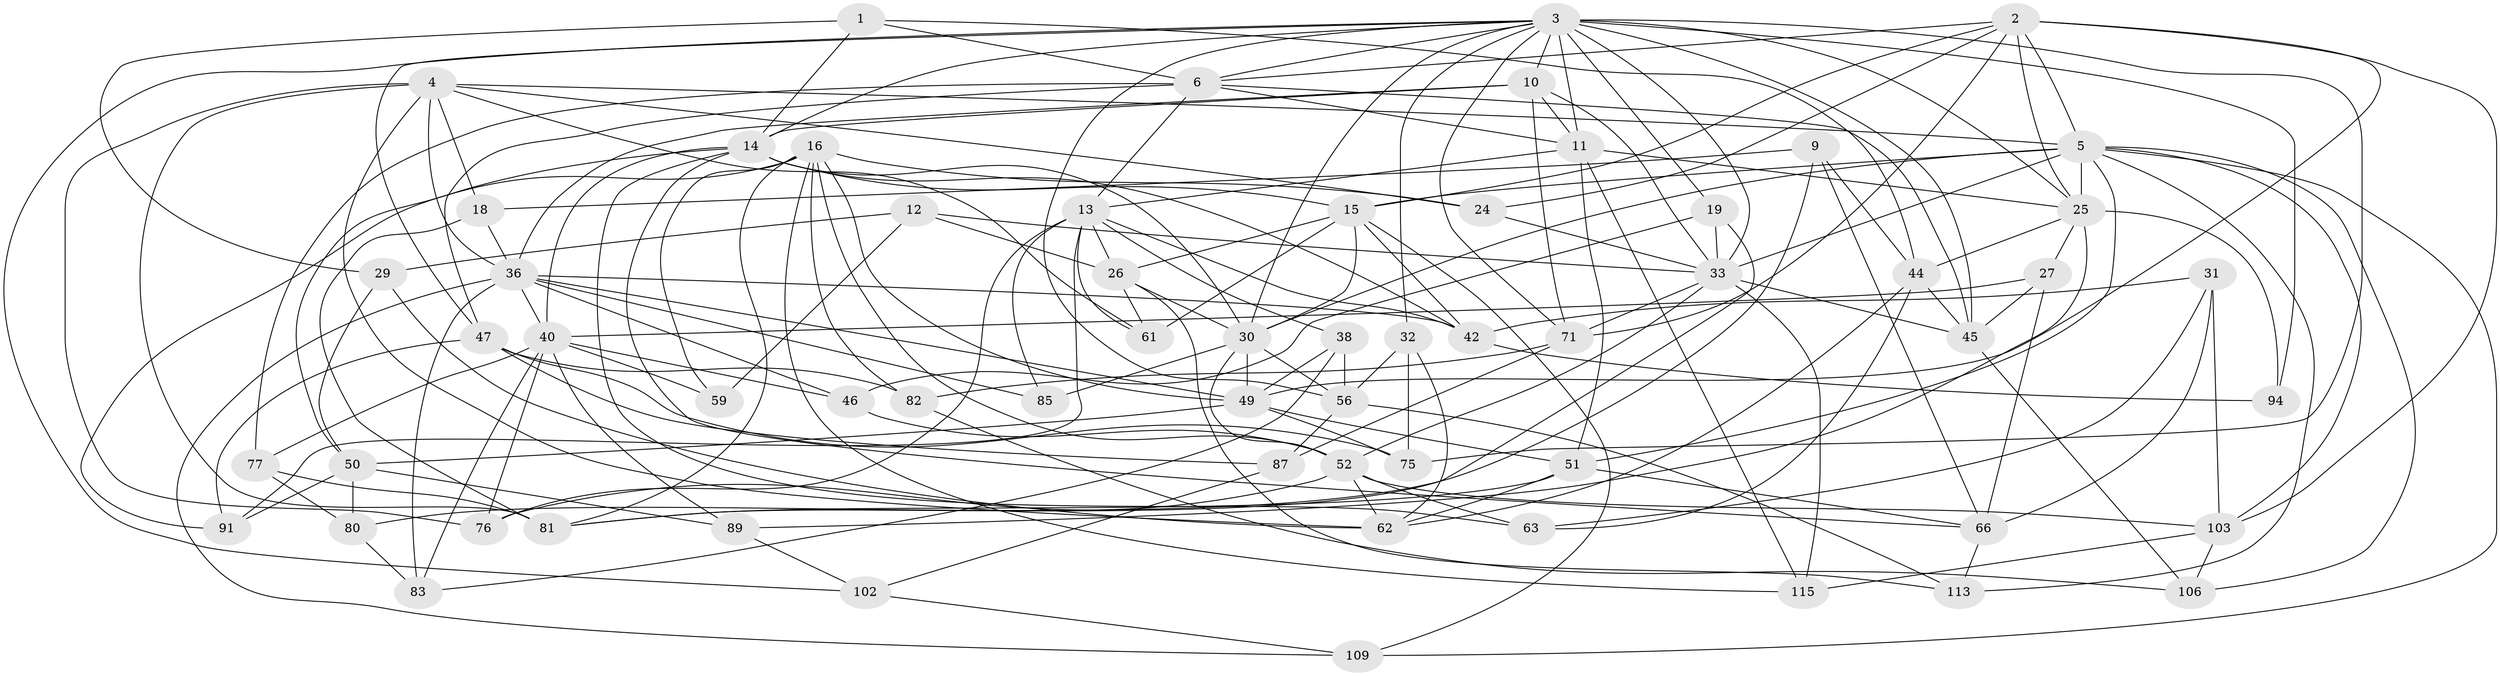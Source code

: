 // original degree distribution, {4: 1.0}
// Generated by graph-tools (version 1.1) at 2025/20/03/04/25 18:20:59]
// undirected, 62 vertices, 180 edges
graph export_dot {
graph [start="1"]
  node [color=gray90,style=filled];
  1;
  2 [super="+7+72"];
  3 [super="+34+79+8"];
  4 [super="+41+68"];
  5 [super="+28+39"];
  6 [super="+17+110"];
  9;
  10 [super="+20"];
  11 [super="+117+96"];
  12;
  13 [super="+23+86+21"];
  14 [super="+73+90"];
  15 [super="+118+107"];
  16 [super="+37"];
  18;
  19;
  24;
  25 [super="+43"];
  26 [super="+69"];
  27;
  29;
  30 [super="+120+95"];
  31;
  32;
  33 [super="+48+35"];
  36 [super="+58+67"];
  38;
  40 [super="+70+54"];
  42 [super="+108"];
  44 [super="+123"];
  45 [super="+60"];
  46;
  47 [super="+111"];
  49 [super="+99"];
  50 [super="+53"];
  51 [super="+57"];
  52 [super="+88+84"];
  56 [super="+121"];
  59;
  61;
  62 [super="+74"];
  63;
  66 [super="+100"];
  71 [super="+101"];
  75;
  76;
  77;
  80;
  81 [super="+122"];
  82;
  83;
  85;
  87;
  89;
  91;
  94;
  102;
  103 [super="+105"];
  106;
  109;
  113;
  115;
  1 -- 29;
  1 -- 6;
  1 -- 44;
  1 -- 14;
  2 -- 25;
  2 -- 71;
  2 -- 24;
  2 -- 49;
  2 -- 5;
  2 -- 15;
  2 -- 103;
  2 -- 6;
  3 -- 94 [weight=2];
  3 -- 102;
  3 -- 10;
  3 -- 32;
  3 -- 6;
  3 -- 71;
  3 -- 45;
  3 -- 47;
  3 -- 19;
  3 -- 56;
  3 -- 11 [weight=2];
  3 -- 25;
  3 -- 75;
  3 -- 30;
  3 -- 14;
  3 -- 33;
  4 -- 61;
  4 -- 76;
  4 -- 62;
  4 -- 24;
  4 -- 18;
  4 -- 5;
  4 -- 36;
  4 -- 81;
  5 -- 51;
  5 -- 15;
  5 -- 30 [weight=2];
  5 -- 103;
  5 -- 106;
  5 -- 109;
  5 -- 113;
  5 -- 25;
  5 -- 33;
  6 -- 47;
  6 -- 77;
  6 -- 11;
  6 -- 13;
  6 -- 45;
  9 -- 80;
  9 -- 44;
  9 -- 18;
  9 -- 66;
  10 -- 14;
  10 -- 36;
  10 -- 71;
  10 -- 33;
  10 -- 11;
  11 -- 25;
  11 -- 13;
  11 -- 115;
  11 -- 51;
  12 -- 29;
  12 -- 59;
  12 -- 26;
  12 -- 33;
  13 -- 42;
  13 -- 85 [weight=2];
  13 -- 76;
  13 -- 26;
  13 -- 91;
  13 -- 38;
  13 -- 61;
  14 -- 66;
  14 -- 42;
  14 -- 30;
  14 -- 50;
  14 -- 40;
  14 -- 63;
  14 -- 15;
  15 -- 109;
  15 -- 26;
  15 -- 61;
  15 -- 30;
  15 -- 42;
  16 -- 24;
  16 -- 59;
  16 -- 49;
  16 -- 82;
  16 -- 115;
  16 -- 52;
  16 -- 91;
  16 -- 81;
  18 -- 81;
  18 -- 36;
  19 -- 81;
  19 -- 46;
  19 -- 33;
  24 -- 33;
  25 -- 89;
  25 -- 27;
  25 -- 94;
  25 -- 44;
  26 -- 61;
  26 -- 113;
  26 -- 30;
  27 -- 45;
  27 -- 40;
  27 -- 66;
  29 -- 62;
  29 -- 50;
  30 -- 85;
  30 -- 49;
  30 -- 52;
  30 -- 56;
  31 -- 42;
  31 -- 103;
  31 -- 63;
  31 -- 66;
  32 -- 75;
  32 -- 62;
  32 -- 56;
  33 -- 52;
  33 -- 71;
  33 -- 115;
  33 -- 45;
  36 -- 83;
  36 -- 46;
  36 -- 109;
  36 -- 40;
  36 -- 49;
  36 -- 85;
  36 -- 42;
  38 -- 83;
  38 -- 56;
  38 -- 49;
  40 -- 83;
  40 -- 59 [weight=2];
  40 -- 89;
  40 -- 46;
  40 -- 76;
  40 -- 77;
  42 -- 94;
  44 -- 62;
  44 -- 63;
  44 -- 45;
  45 -- 106;
  46 -- 52;
  47 -- 75;
  47 -- 82;
  47 -- 91;
  47 -- 87;
  49 -- 51;
  49 -- 75;
  49 -- 50;
  50 -- 80;
  50 -- 89;
  50 -- 91;
  51 -- 81;
  51 -- 66;
  51 -- 62;
  52 -- 76;
  52 -- 63;
  52 -- 62;
  52 -- 103;
  56 -- 87;
  56 -- 113;
  66 -- 113;
  71 -- 87;
  71 -- 82;
  77 -- 80;
  77 -- 81;
  80 -- 83;
  82 -- 106;
  87 -- 102;
  89 -- 102;
  102 -- 109;
  103 -- 115;
  103 -- 106;
}
